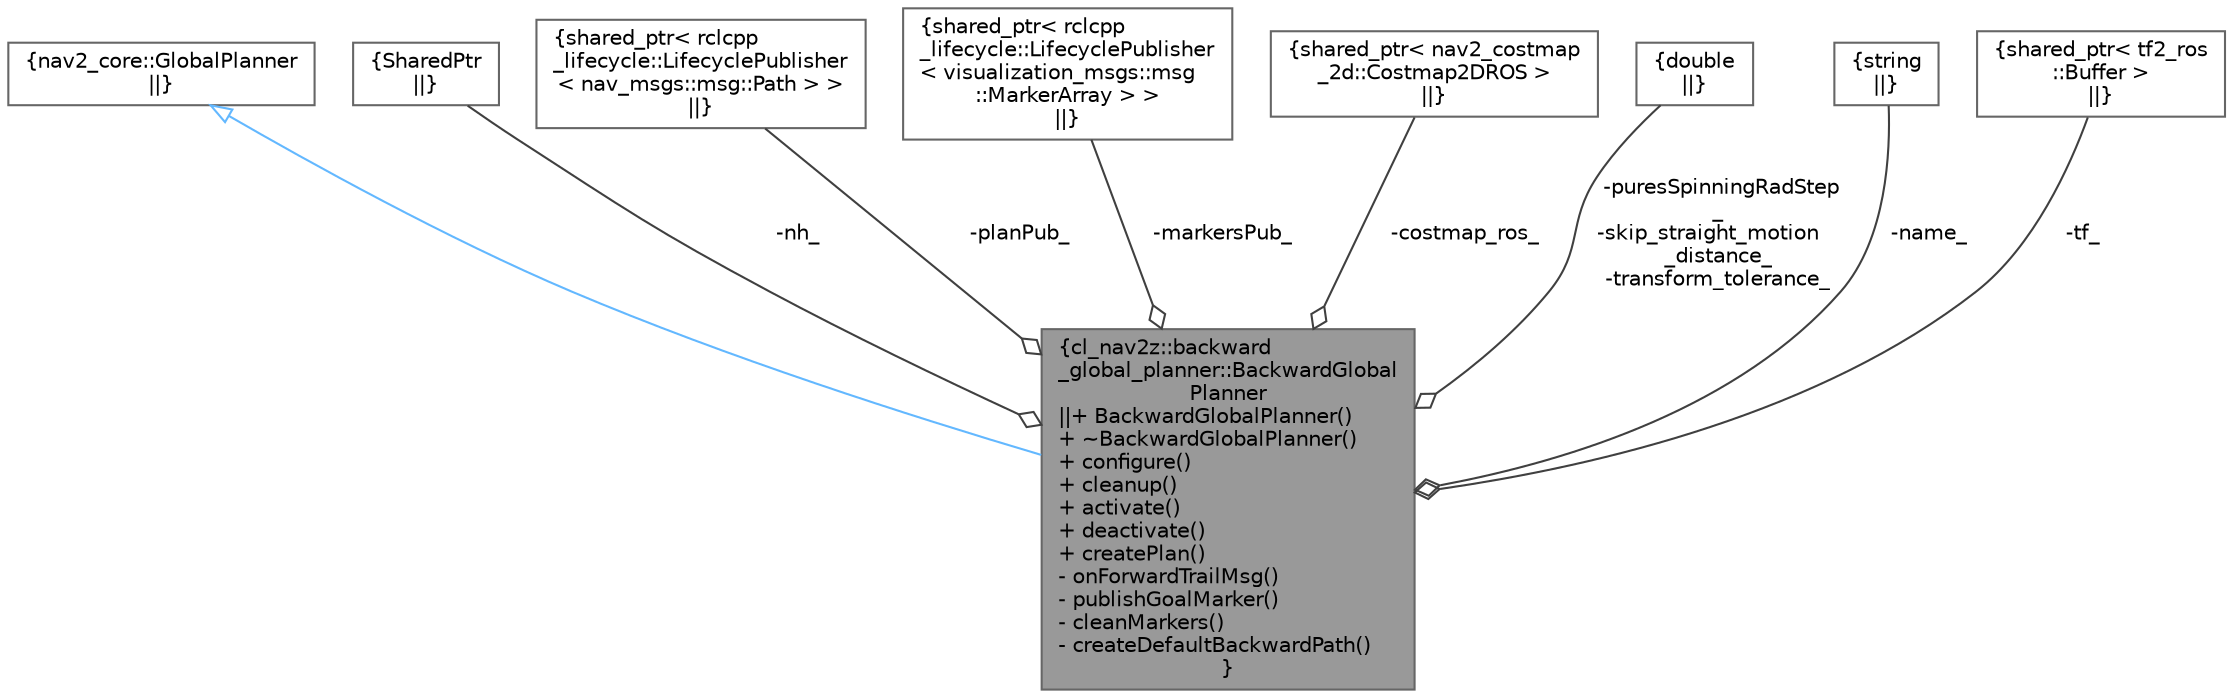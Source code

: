 digraph "cl_nav2z::backward_global_planner::BackwardGlobalPlanner"
{
 // LATEX_PDF_SIZE
  bgcolor="transparent";
  edge [fontname=Helvetica,fontsize=10,labelfontname=Helvetica,labelfontsize=10];
  node [fontname=Helvetica,fontsize=10,shape=box,height=0.2,width=0.4];
  Node1 [label="{cl_nav2z::backward\l_global_planner::BackwardGlobal\lPlanner\n||+ BackwardGlobalPlanner()\l+ ~BackwardGlobalPlanner()\l+ configure()\l+ cleanup()\l+ activate()\l+ deactivate()\l+ createPlan()\l- onForwardTrailMsg()\l- publishGoalMarker()\l- cleanMarkers()\l- createDefaultBackwardPath()\l}",height=0.2,width=0.4,color="gray40", fillcolor="grey60", style="filled", fontcolor="black",tooltip=" "];
  Node2 -> Node1 [dir="back",color="steelblue1",style="solid",arrowtail="onormal"];
  Node2 [label="{nav2_core::GlobalPlanner\n||}",height=0.2,width=0.4,color="gray40", fillcolor="white", style="filled",tooltip=" "];
  Node3 -> Node1 [color="grey25",style="solid",label=" -nh_" ,arrowhead="odiamond"];
  Node3 [label="{SharedPtr\n||}",height=0.2,width=0.4,color="gray40", fillcolor="white", style="filled",tooltip=" "];
  Node4 -> Node1 [color="grey25",style="solid",label=" -planPub_" ,arrowhead="odiamond"];
  Node4 [label="{shared_ptr\< rclcpp\l_lifecycle::LifecyclePublisher\l\< nav_msgs::msg::Path \> \>\n||}",height=0.2,width=0.4,color="gray40", fillcolor="white", style="filled",tooltip=" "];
  Node5 -> Node1 [color="grey25",style="solid",label=" -markersPub_" ,arrowhead="odiamond"];
  Node5 [label="{shared_ptr\< rclcpp\l_lifecycle::LifecyclePublisher\l\< visualization_msgs::msg\l::MarkerArray \> \>\n||}",height=0.2,width=0.4,color="gray40", fillcolor="white", style="filled",tooltip=" "];
  Node6 -> Node1 [color="grey25",style="solid",label=" -costmap_ros_" ,arrowhead="odiamond"];
  Node6 [label="{shared_ptr\< nav2_costmap\l_2d::Costmap2DROS \>\n||}",height=0.2,width=0.4,color="gray40", fillcolor="white", style="filled",tooltip=" "];
  Node7 -> Node1 [color="grey25",style="solid",label=" -puresSpinningRadStep\l_\n-skip_straight_motion\l_distance_\n-transform_tolerance_" ,arrowhead="odiamond"];
  Node7 [label="{double\n||}",height=0.2,width=0.4,color="gray40", fillcolor="white", style="filled",tooltip=" "];
  Node8 -> Node1 [color="grey25",style="solid",label=" -name_" ,arrowhead="odiamond"];
  Node8 [label="{string\n||}",height=0.2,width=0.4,color="gray40", fillcolor="white", style="filled",tooltip=" "];
  Node9 -> Node1 [color="grey25",style="solid",label=" -tf_" ,arrowhead="odiamond"];
  Node9 [label="{shared_ptr\< tf2_ros\l::Buffer \>\n||}",height=0.2,width=0.4,color="gray40", fillcolor="white", style="filled",tooltip=" "];
}
